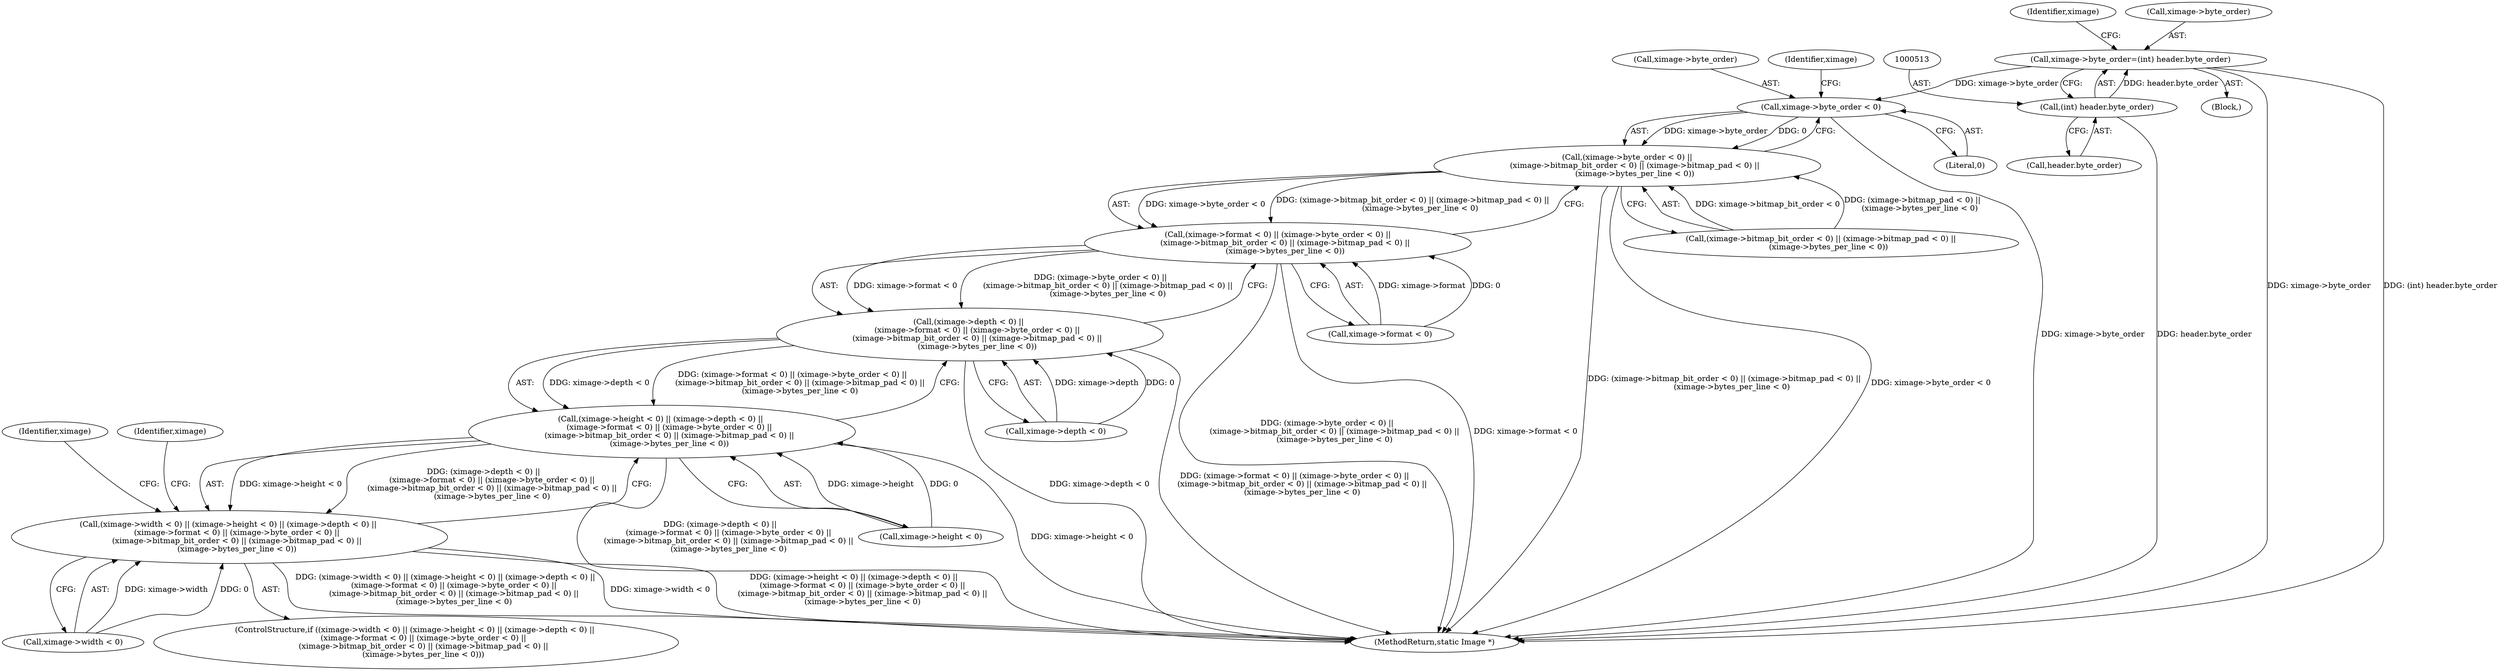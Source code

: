digraph "0_ImageMagick6_f663dfb8431c97d95682a2b533cca1c8233d21b4@pointer" {
"1000508" [label="(Call,ximage->byte_order=(int) header.byte_order)"];
"1000512" [label="(Call,(int) header.byte_order)"];
"1000591" [label="(Call,ximage->byte_order < 0)"];
"1000590" [label="(Call,(ximage->byte_order < 0) ||\n      (ximage->bitmap_bit_order < 0) || (ximage->bitmap_pad < 0) ||\n      (ximage->bytes_per_line < 0))"];
"1000584" [label="(Call,(ximage->format < 0) || (ximage->byte_order < 0) ||\n      (ximage->bitmap_bit_order < 0) || (ximage->bitmap_pad < 0) ||\n      (ximage->bytes_per_line < 0))"];
"1000578" [label="(Call,(ximage->depth < 0) || \n      (ximage->format < 0) || (ximage->byte_order < 0) ||\n      (ximage->bitmap_bit_order < 0) || (ximage->bitmap_pad < 0) ||\n      (ximage->bytes_per_line < 0))"];
"1000572" [label="(Call,(ximage->height < 0) || (ximage->depth < 0) || \n      (ximage->format < 0) || (ximage->byte_order < 0) ||\n      (ximage->bitmap_bit_order < 0) || (ximage->bitmap_pad < 0) ||\n      (ximage->bytes_per_line < 0))"];
"1000566" [label="(Call,(ximage->width < 0) || (ximage->height < 0) || (ximage->depth < 0) || \n      (ximage->format < 0) || (ximage->byte_order < 0) ||\n      (ximage->bitmap_bit_order < 0) || (ximage->bitmap_pad < 0) ||\n      (ximage->bytes_per_line < 0))"];
"1000573" [label="(Call,ximage->height < 0)"];
"1000567" [label="(Call,ximage->width < 0)"];
"1000572" [label="(Call,(ximage->height < 0) || (ximage->depth < 0) || \n      (ximage->format < 0) || (ximage->byte_order < 0) ||\n      (ximage->bitmap_bit_order < 0) || (ximage->bitmap_pad < 0) ||\n      (ximage->bytes_per_line < 0))"];
"1000591" [label="(Call,ximage->byte_order < 0)"];
"1000592" [label="(Call,ximage->byte_order)"];
"1000627" [label="(Identifier,ximage)"];
"1000116" [label="(Block,)"];
"1000514" [label="(Call,header.byte_order)"];
"1000579" [label="(Call,ximage->depth < 0)"];
"1000615" [label="(Identifier,ximage)"];
"1000584" [label="(Call,(ximage->format < 0) || (ximage->byte_order < 0) ||\n      (ximage->bitmap_bit_order < 0) || (ximage->bitmap_pad < 0) ||\n      (ximage->bytes_per_line < 0))"];
"1000519" [label="(Identifier,ximage)"];
"1000508" [label="(Call,ximage->byte_order=(int) header.byte_order)"];
"1000566" [label="(Call,(ximage->width < 0) || (ximage->height < 0) || (ximage->depth < 0) || \n      (ximage->format < 0) || (ximage->byte_order < 0) ||\n      (ximage->bitmap_bit_order < 0) || (ximage->bitmap_pad < 0) ||\n      (ximage->bytes_per_line < 0))"];
"1001840" [label="(MethodReturn,static Image *)"];
"1000599" [label="(Identifier,ximage)"];
"1000512" [label="(Call,(int) header.byte_order)"];
"1000509" [label="(Call,ximage->byte_order)"];
"1000585" [label="(Call,ximage->format < 0)"];
"1000565" [label="(ControlStructure,if ((ximage->width < 0) || (ximage->height < 0) || (ximage->depth < 0) || \n      (ximage->format < 0) || (ximage->byte_order < 0) ||\n      (ximage->bitmap_bit_order < 0) || (ximage->bitmap_pad < 0) ||\n      (ximage->bytes_per_line < 0)))"];
"1000578" [label="(Call,(ximage->depth < 0) || \n      (ximage->format < 0) || (ximage->byte_order < 0) ||\n      (ximage->bitmap_bit_order < 0) || (ximage->bitmap_pad < 0) ||\n      (ximage->bytes_per_line < 0))"];
"1000596" [label="(Call,(ximage->bitmap_bit_order < 0) || (ximage->bitmap_pad < 0) ||\n      (ximage->bytes_per_line < 0))"];
"1000595" [label="(Literal,0)"];
"1000590" [label="(Call,(ximage->byte_order < 0) ||\n      (ximage->bitmap_bit_order < 0) || (ximage->bitmap_pad < 0) ||\n      (ximage->bytes_per_line < 0))"];
"1000508" -> "1000116"  [label="AST: "];
"1000508" -> "1000512"  [label="CFG: "];
"1000509" -> "1000508"  [label="AST: "];
"1000512" -> "1000508"  [label="AST: "];
"1000519" -> "1000508"  [label="CFG: "];
"1000508" -> "1001840"  [label="DDG: ximage->byte_order"];
"1000508" -> "1001840"  [label="DDG: (int) header.byte_order"];
"1000512" -> "1000508"  [label="DDG: header.byte_order"];
"1000508" -> "1000591"  [label="DDG: ximage->byte_order"];
"1000512" -> "1000514"  [label="CFG: "];
"1000513" -> "1000512"  [label="AST: "];
"1000514" -> "1000512"  [label="AST: "];
"1000512" -> "1001840"  [label="DDG: header.byte_order"];
"1000591" -> "1000590"  [label="AST: "];
"1000591" -> "1000595"  [label="CFG: "];
"1000592" -> "1000591"  [label="AST: "];
"1000595" -> "1000591"  [label="AST: "];
"1000599" -> "1000591"  [label="CFG: "];
"1000590" -> "1000591"  [label="CFG: "];
"1000591" -> "1001840"  [label="DDG: ximage->byte_order"];
"1000591" -> "1000590"  [label="DDG: ximage->byte_order"];
"1000591" -> "1000590"  [label="DDG: 0"];
"1000590" -> "1000584"  [label="AST: "];
"1000590" -> "1000596"  [label="CFG: "];
"1000596" -> "1000590"  [label="AST: "];
"1000584" -> "1000590"  [label="CFG: "];
"1000590" -> "1001840"  [label="DDG: (ximage->bitmap_bit_order < 0) || (ximage->bitmap_pad < 0) ||\n      (ximage->bytes_per_line < 0)"];
"1000590" -> "1001840"  [label="DDG: ximage->byte_order < 0"];
"1000590" -> "1000584"  [label="DDG: ximage->byte_order < 0"];
"1000590" -> "1000584"  [label="DDG: (ximage->bitmap_bit_order < 0) || (ximage->bitmap_pad < 0) ||\n      (ximage->bytes_per_line < 0)"];
"1000596" -> "1000590"  [label="DDG: ximage->bitmap_bit_order < 0"];
"1000596" -> "1000590"  [label="DDG: (ximage->bitmap_pad < 0) ||\n      (ximage->bytes_per_line < 0)"];
"1000584" -> "1000578"  [label="AST: "];
"1000584" -> "1000585"  [label="CFG: "];
"1000585" -> "1000584"  [label="AST: "];
"1000578" -> "1000584"  [label="CFG: "];
"1000584" -> "1001840"  [label="DDG: (ximage->byte_order < 0) ||\n      (ximage->bitmap_bit_order < 0) || (ximage->bitmap_pad < 0) ||\n      (ximage->bytes_per_line < 0)"];
"1000584" -> "1001840"  [label="DDG: ximage->format < 0"];
"1000584" -> "1000578"  [label="DDG: ximage->format < 0"];
"1000584" -> "1000578"  [label="DDG: (ximage->byte_order < 0) ||\n      (ximage->bitmap_bit_order < 0) || (ximage->bitmap_pad < 0) ||\n      (ximage->bytes_per_line < 0)"];
"1000585" -> "1000584"  [label="DDG: ximage->format"];
"1000585" -> "1000584"  [label="DDG: 0"];
"1000578" -> "1000572"  [label="AST: "];
"1000578" -> "1000579"  [label="CFG: "];
"1000579" -> "1000578"  [label="AST: "];
"1000572" -> "1000578"  [label="CFG: "];
"1000578" -> "1001840"  [label="DDG: ximage->depth < 0"];
"1000578" -> "1001840"  [label="DDG: (ximage->format < 0) || (ximage->byte_order < 0) ||\n      (ximage->bitmap_bit_order < 0) || (ximage->bitmap_pad < 0) ||\n      (ximage->bytes_per_line < 0)"];
"1000578" -> "1000572"  [label="DDG: ximage->depth < 0"];
"1000578" -> "1000572"  [label="DDG: (ximage->format < 0) || (ximage->byte_order < 0) ||\n      (ximage->bitmap_bit_order < 0) || (ximage->bitmap_pad < 0) ||\n      (ximage->bytes_per_line < 0)"];
"1000579" -> "1000578"  [label="DDG: ximage->depth"];
"1000579" -> "1000578"  [label="DDG: 0"];
"1000572" -> "1000566"  [label="AST: "];
"1000572" -> "1000573"  [label="CFG: "];
"1000573" -> "1000572"  [label="AST: "];
"1000566" -> "1000572"  [label="CFG: "];
"1000572" -> "1001840"  [label="DDG: (ximage->depth < 0) || \n      (ximage->format < 0) || (ximage->byte_order < 0) ||\n      (ximage->bitmap_bit_order < 0) || (ximage->bitmap_pad < 0) ||\n      (ximage->bytes_per_line < 0)"];
"1000572" -> "1001840"  [label="DDG: ximage->height < 0"];
"1000572" -> "1000566"  [label="DDG: ximage->height < 0"];
"1000572" -> "1000566"  [label="DDG: (ximage->depth < 0) || \n      (ximage->format < 0) || (ximage->byte_order < 0) ||\n      (ximage->bitmap_bit_order < 0) || (ximage->bitmap_pad < 0) ||\n      (ximage->bytes_per_line < 0)"];
"1000573" -> "1000572"  [label="DDG: ximage->height"];
"1000573" -> "1000572"  [label="DDG: 0"];
"1000566" -> "1000565"  [label="AST: "];
"1000566" -> "1000567"  [label="CFG: "];
"1000567" -> "1000566"  [label="AST: "];
"1000615" -> "1000566"  [label="CFG: "];
"1000627" -> "1000566"  [label="CFG: "];
"1000566" -> "1001840"  [label="DDG: (ximage->width < 0) || (ximage->height < 0) || (ximage->depth < 0) || \n      (ximage->format < 0) || (ximage->byte_order < 0) ||\n      (ximage->bitmap_bit_order < 0) || (ximage->bitmap_pad < 0) ||\n      (ximage->bytes_per_line < 0)"];
"1000566" -> "1001840"  [label="DDG: ximage->width < 0"];
"1000566" -> "1001840"  [label="DDG: (ximage->height < 0) || (ximage->depth < 0) || \n      (ximage->format < 0) || (ximage->byte_order < 0) ||\n      (ximage->bitmap_bit_order < 0) || (ximage->bitmap_pad < 0) ||\n      (ximage->bytes_per_line < 0)"];
"1000567" -> "1000566"  [label="DDG: ximage->width"];
"1000567" -> "1000566"  [label="DDG: 0"];
}
